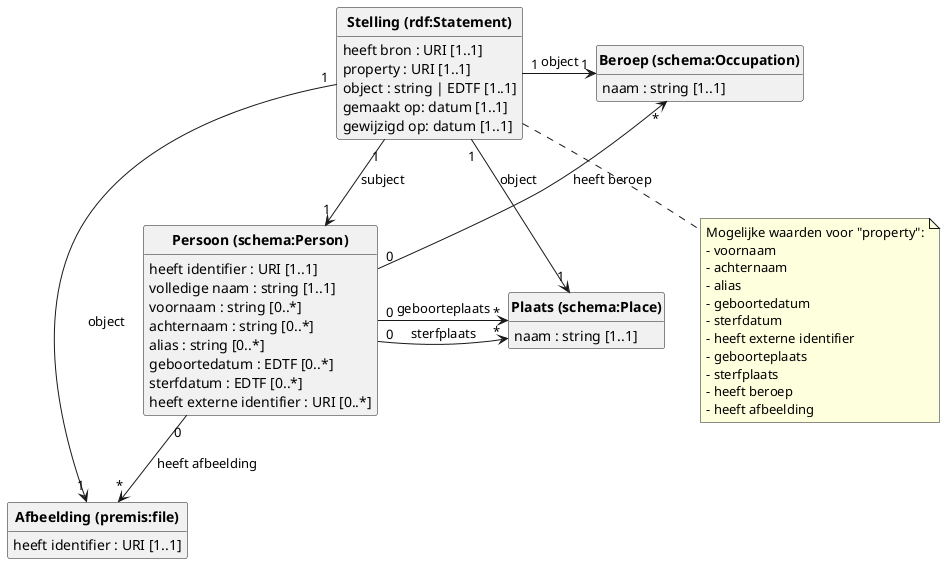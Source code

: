 @startuml
class "<b>Persoon (schema:Person)</b>" {
    heeft identifier : URI [1..1]
    volledige naam : string [1..1]
    voornaam : string [0..*]
    achternaam : string [0..*]
    alias : string [0..*]
    geboortedatum : EDTF [0..*]
    sterfdatum : EDTF [0..*]
    heeft externe identifier : URI [0..*]
}

class "<b>Plaats (schema:Place)</b>" {
    naam : string [1..1]
}

class "<b>Beroep (schema:Occupation)</b>" {
    naam : string [1..1]
}

class "<b>Afbeelding (premis:file)</b>" {
    heeft identifier : URI [1..1]
}

"<b>Persoon (schema:Person)</b>" "0" -> "*" "<b>Plaats (schema:Place)</b>" : geboorteplaats
"<b>Persoon (schema:Person)</b>" "0" -> "*" "<b>Plaats (schema:Place)</b>" : sterfplaats
"<b>Beroep (schema:Occupation)</b>" "*" <-- "0" "<b>Persoon (schema:Person)</b>": heeft beroep
"<b>Persoon (schema:Person)</b>" "0" --> "*" "<b>Afbeelding (premis:file)</b>": heeft afbeelding

class "<b>Stelling (rdf:Statement)</b>"{
    heeft bron : URI [1..1]
    property : URI [1..1]
    object : string | EDTF [1..1]
    gemaakt op: datum [1..1]
    gewijzigd op: datum [1..1]
}
note bottom of "<b>Stelling (rdf:Statement)</b>"
    Mogelijke waarden voor "property":
    - voornaam
    - achternaam
    - alias
    - geboortedatum
    - sterfdatum
    - heeft externe identifier
    - geboorteplaats
    - sterfplaats
    - heeft beroep
    - heeft afbeelding
end note

 

"<b>Stelling (rdf:Statement)</b>" "1" -> "1" "<b>Persoon (schema:Person)</b>" : subject
"<b>Stelling (rdf:Statement)</b>" "1" -> "1" "<b>Plaats (schema:Place)</b>" : object
"<b>Stelling (rdf:Statement)</b>" "1" -> "1" "<b>Beroep (schema:Occupation)</b>": object
"<b>Stelling (rdf:Statement)</b>" "1" -> "1" "<b>Afbeelding (premis:file)</b>": object

hide circle
hide methods
@enduml